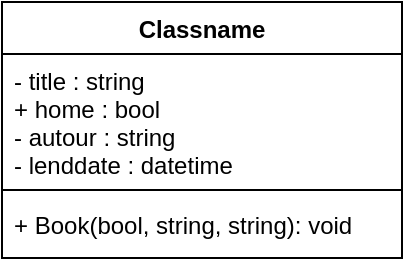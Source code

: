 <mxfile version="12.1.7" type="device" pages="1"><diagram id="dPzVLm7fM4B5i6ju4MOb" name="Page-1"><mxGraphModel dx="962" dy="633" grid="1" gridSize="10" guides="1" tooltips="1" connect="1" arrows="1" fold="1" page="1" pageScale="1" pageWidth="827" pageHeight="1169" math="0" shadow="0"><root><mxCell id="0"/><mxCell id="1" parent="0"/><mxCell id="lQCn-YaeIixiRYEh4oaK-1" value="Classname" style="swimlane;fontStyle=1;align=center;verticalAlign=top;childLayout=stackLayout;horizontal=1;startSize=26;horizontalStack=0;resizeParent=1;resizeParentMax=0;resizeLast=0;collapsible=1;marginBottom=0;" vertex="1" parent="1"><mxGeometry x="99" y="90" width="200" height="128" as="geometry"/></mxCell><mxCell id="lQCn-YaeIixiRYEh4oaK-2" value="- title : string&#10;+ home : bool&#10;- autour : string&#10;- lenddate : datetime" style="text;strokeColor=none;fillColor=none;align=left;verticalAlign=top;spacingLeft=4;spacingRight=4;overflow=hidden;rotatable=0;points=[[0,0.5],[1,0.5]];portConstraint=eastwest;" vertex="1" parent="lQCn-YaeIixiRYEh4oaK-1"><mxGeometry y="26" width="200" height="64" as="geometry"/></mxCell><mxCell id="lQCn-YaeIixiRYEh4oaK-3" value="" style="line;strokeWidth=1;fillColor=none;align=left;verticalAlign=middle;spacingTop=-1;spacingLeft=3;spacingRight=3;rotatable=0;labelPosition=right;points=[];portConstraint=eastwest;" vertex="1" parent="lQCn-YaeIixiRYEh4oaK-1"><mxGeometry y="90" width="200" height="8" as="geometry"/></mxCell><mxCell id="lQCn-YaeIixiRYEh4oaK-4" value="+ Book(bool, string, string): void &#10;" style="text;strokeColor=none;fillColor=none;align=left;verticalAlign=top;spacingLeft=4;spacingRight=4;overflow=hidden;rotatable=0;points=[[0,0.5],[1,0.5]];portConstraint=eastwest;" vertex="1" parent="lQCn-YaeIixiRYEh4oaK-1"><mxGeometry y="98" width="200" height="30" as="geometry"/></mxCell></root></mxGraphModel></diagram></mxfile>